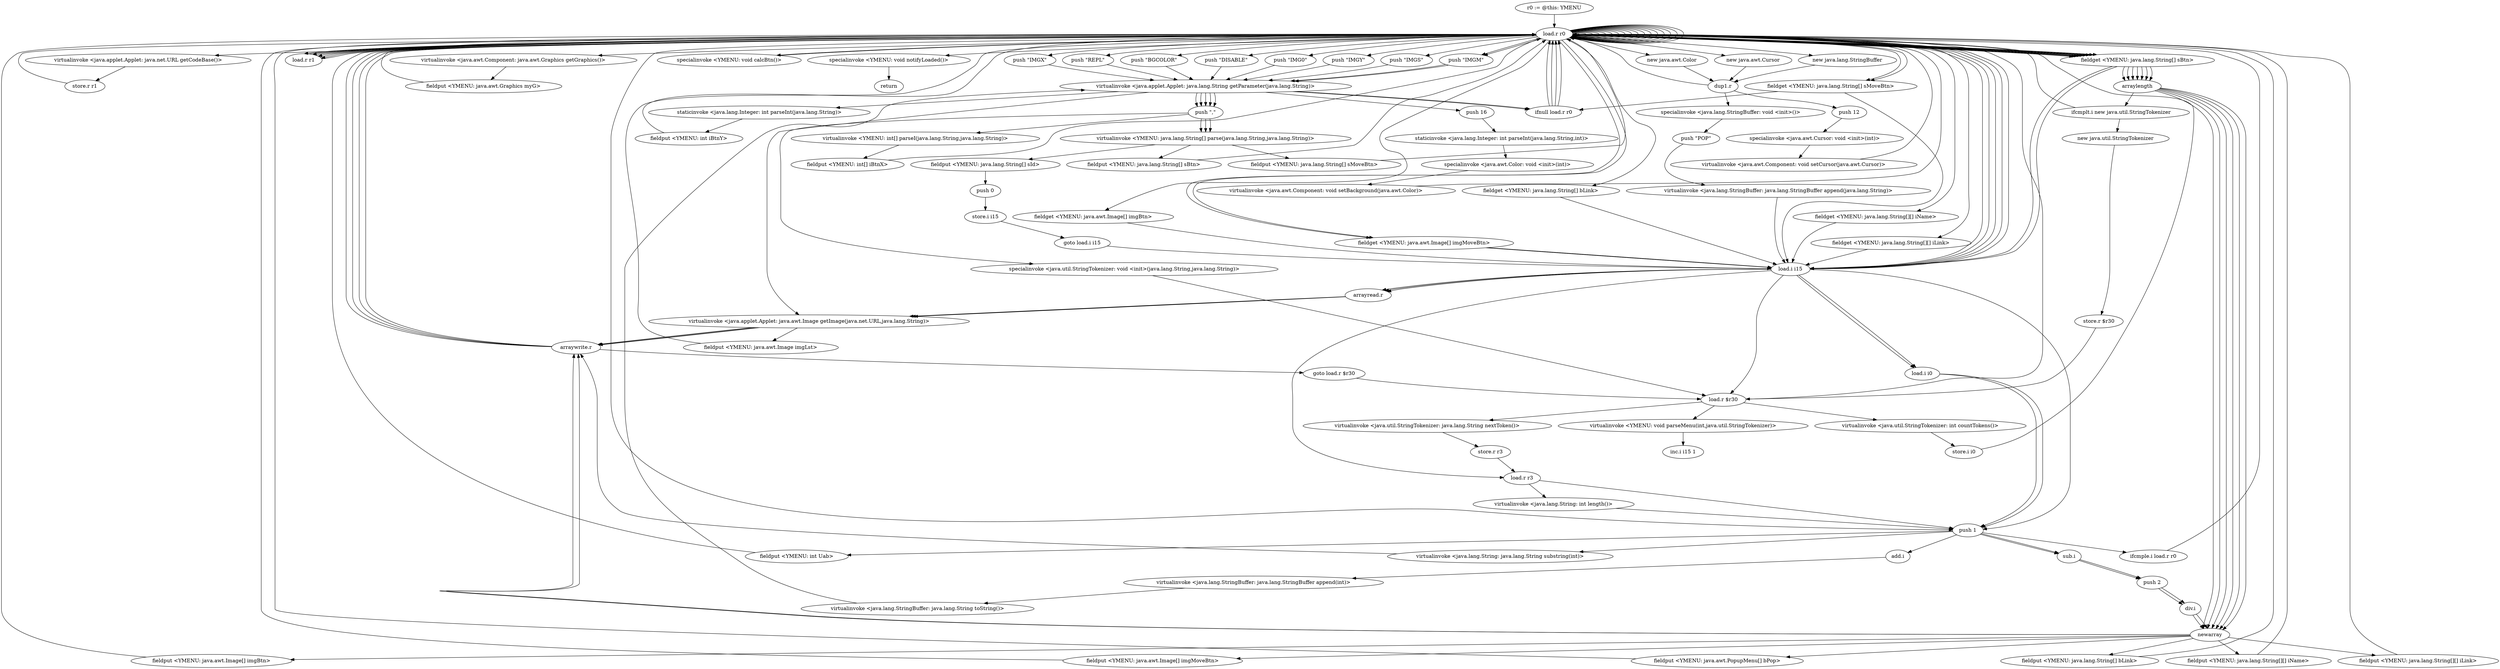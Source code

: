 digraph "" {
    "r0 := @this: YMENU"
    "load.r r0"
    "r0 := @this: YMENU"->"load.r r0";
    "virtualinvoke <java.applet.Applet: java.net.URL getCodeBase()>"
    "load.r r0"->"virtualinvoke <java.applet.Applet: java.net.URL getCodeBase()>";
    "store.r r1"
    "virtualinvoke <java.applet.Applet: java.net.URL getCodeBase()>"->"store.r r1";
    "store.r r1"->"load.r r0";
    "push \"DISABLE\""
    "load.r r0"->"push \"DISABLE\"";
    "virtualinvoke <java.applet.Applet: java.lang.String getParameter(java.lang.String)>"
    "push \"DISABLE\""->"virtualinvoke <java.applet.Applet: java.lang.String getParameter(java.lang.String)>";
    "ifnull load.r r0"
    "virtualinvoke <java.applet.Applet: java.lang.String getParameter(java.lang.String)>"->"ifnull load.r r0";
    "ifnull load.r r0"->"load.r r0";
    "push 1"
    "load.r r0"->"push 1";
    "fieldput <YMENU: int Uab>"
    "push 1"->"fieldput <YMENU: int Uab>";
    "fieldput <YMENU: int Uab>"->"load.r r0";
    "new java.awt.Color"
    "load.r r0"->"new java.awt.Color";
    "dup1.r"
    "new java.awt.Color"->"dup1.r";
    "dup1.r"->"load.r r0";
    "push \"BGCOLOR\""
    "load.r r0"->"push \"BGCOLOR\"";
    "push \"BGCOLOR\""->"virtualinvoke <java.applet.Applet: java.lang.String getParameter(java.lang.String)>";
    "push 16"
    "virtualinvoke <java.applet.Applet: java.lang.String getParameter(java.lang.String)>"->"push 16";
    "staticinvoke <java.lang.Integer: int parseInt(java.lang.String,int)>"
    "push 16"->"staticinvoke <java.lang.Integer: int parseInt(java.lang.String,int)>";
    "specialinvoke <java.awt.Color: void <init>(int)>"
    "staticinvoke <java.lang.Integer: int parseInt(java.lang.String,int)>"->"specialinvoke <java.awt.Color: void <init>(int)>";
    "virtualinvoke <java.awt.Component: void setBackground(java.awt.Color)>"
    "specialinvoke <java.awt.Color: void <init>(int)>"->"virtualinvoke <java.awt.Component: void setBackground(java.awt.Color)>";
    "virtualinvoke <java.awt.Component: void setBackground(java.awt.Color)>"->"load.r r0";
    "load.r r0"->"load.r r0";
    "load.r r1"
    "load.r r0"->"load.r r1";
    "load.r r1"->"load.r r0";
    "push \"IMG0\""
    "load.r r0"->"push \"IMG0\"";
    "push \"IMG0\""->"virtualinvoke <java.applet.Applet: java.lang.String getParameter(java.lang.String)>";
    "virtualinvoke <java.applet.Applet: java.awt.Image getImage(java.net.URL,java.lang.String)>"
    "virtualinvoke <java.applet.Applet: java.lang.String getParameter(java.lang.String)>"->"virtualinvoke <java.applet.Applet: java.awt.Image getImage(java.net.URL,java.lang.String)>";
    "fieldput <YMENU: java.awt.Image imgLst>"
    "virtualinvoke <java.applet.Applet: java.awt.Image getImage(java.net.URL,java.lang.String)>"->"fieldput <YMENU: java.awt.Image imgLst>";
    "fieldput <YMENU: java.awt.Image imgLst>"->"load.r r0";
    "load.r r0"->"load.r r0";
    "push \"IMGY\""
    "load.r r0"->"push \"IMGY\"";
    "push \"IMGY\""->"virtualinvoke <java.applet.Applet: java.lang.String getParameter(java.lang.String)>";
    "staticinvoke <java.lang.Integer: int parseInt(java.lang.String)>"
    "virtualinvoke <java.applet.Applet: java.lang.String getParameter(java.lang.String)>"->"staticinvoke <java.lang.Integer: int parseInt(java.lang.String)>";
    "fieldput <YMENU: int iBtnY>"
    "staticinvoke <java.lang.Integer: int parseInt(java.lang.String)>"->"fieldput <YMENU: int iBtnY>";
    "fieldput <YMENU: int iBtnY>"->"load.r r0";
    "load.r r0"->"load.r r0";
    "load.r r0"->"load.r r0";
    "push \"IMGS\""
    "load.r r0"->"push \"IMGS\"";
    "push \"IMGS\""->"virtualinvoke <java.applet.Applet: java.lang.String getParameter(java.lang.String)>";
    "push \",\""
    "virtualinvoke <java.applet.Applet: java.lang.String getParameter(java.lang.String)>"->"push \",\"";
    "virtualinvoke <YMENU: java.lang.String[] parse(java.lang.String,java.lang.String)>"
    "push \",\""->"virtualinvoke <YMENU: java.lang.String[] parse(java.lang.String,java.lang.String)>";
    "fieldput <YMENU: java.lang.String[] sBtn>"
    "virtualinvoke <YMENU: java.lang.String[] parse(java.lang.String,java.lang.String)>"->"fieldput <YMENU: java.lang.String[] sBtn>";
    "fieldput <YMENU: java.lang.String[] sBtn>"->"load.r r0";
    "push \"IMGM\""
    "load.r r0"->"push \"IMGM\"";
    "push \"IMGM\""->"virtualinvoke <java.applet.Applet: java.lang.String getParameter(java.lang.String)>";
    "virtualinvoke <java.applet.Applet: java.lang.String getParameter(java.lang.String)>"->"ifnull load.r r0";
    "ifnull load.r r0"->"load.r r0";
    "load.r r0"->"load.r r0";
    "load.r r0"->"load.r r0";
    "load.r r0"->"push \"IMGM\"";
    "push \"IMGM\""->"virtualinvoke <java.applet.Applet: java.lang.String getParameter(java.lang.String)>";
    "virtualinvoke <java.applet.Applet: java.lang.String getParameter(java.lang.String)>"->"push \",\"";
    "push \",\""->"virtualinvoke <YMENU: java.lang.String[] parse(java.lang.String,java.lang.String)>";
    "fieldput <YMENU: java.lang.String[] sMoveBtn>"
    "virtualinvoke <YMENU: java.lang.String[] parse(java.lang.String,java.lang.String)>"->"fieldput <YMENU: java.lang.String[] sMoveBtn>";
    "fieldput <YMENU: java.lang.String[] sMoveBtn>"->"load.r r0";
    "load.r r0"->"load.r r0";
    "load.r r0"->"load.r r0";
    "push \"IMGX\""
    "load.r r0"->"push \"IMGX\"";
    "push \"IMGX\""->"virtualinvoke <java.applet.Applet: java.lang.String getParameter(java.lang.String)>";
    "virtualinvoke <java.applet.Applet: java.lang.String getParameter(java.lang.String)>"->"push \",\"";
    "virtualinvoke <YMENU: int[] parseI(java.lang.String,java.lang.String)>"
    "push \",\""->"virtualinvoke <YMENU: int[] parseI(java.lang.String,java.lang.String)>";
    "fieldput <YMENU: int[] iBtnX>"
    "virtualinvoke <YMENU: int[] parseI(java.lang.String,java.lang.String)>"->"fieldput <YMENU: int[] iBtnX>";
    "fieldput <YMENU: int[] iBtnX>"->"load.r r0";
    "specialinvoke <YMENU: void calcBtn()>"
    "load.r r0"->"specialinvoke <YMENU: void calcBtn()>";
    "specialinvoke <YMENU: void calcBtn()>"->"load.r r0";
    "load.r r0"->"load.r r0";
    "fieldget <YMENU: java.lang.String[] sBtn>"
    "load.r r0"->"fieldget <YMENU: java.lang.String[] sBtn>";
    "arraylength"
    "fieldget <YMENU: java.lang.String[] sBtn>"->"arraylength";
    "newarray"
    "arraylength"->"newarray";
    "fieldput <YMENU: java.awt.Image[] imgBtn>"
    "newarray"->"fieldput <YMENU: java.awt.Image[] imgBtn>";
    "fieldput <YMENU: java.awt.Image[] imgBtn>"->"load.r r0";
    "load.r r0"->"load.r r0";
    "load.r r0"->"fieldget <YMENU: java.lang.String[] sBtn>";
    "fieldget <YMENU: java.lang.String[] sBtn>"->"arraylength";
    "arraylength"->"newarray";
    "fieldput <YMENU: java.awt.Image[] imgMoveBtn>"
    "newarray"->"fieldput <YMENU: java.awt.Image[] imgMoveBtn>";
    "fieldput <YMENU: java.awt.Image[] imgMoveBtn>"->"load.r r0";
    "load.r r0"->"load.r r0";
    "load.r r0"->"fieldget <YMENU: java.lang.String[] sBtn>";
    "fieldget <YMENU: java.lang.String[] sBtn>"->"arraylength";
    "arraylength"->"newarray";
    "fieldput <YMENU: java.awt.PopupMenu[] bPop>"
    "newarray"->"fieldput <YMENU: java.awt.PopupMenu[] bPop>";
    "fieldput <YMENU: java.awt.PopupMenu[] bPop>"->"load.r r0";
    "load.r r0"->"load.r r0";
    "load.r r0"->"fieldget <YMENU: java.lang.String[] sBtn>";
    "fieldget <YMENU: java.lang.String[] sBtn>"->"arraylength";
    "arraylength"->"newarray";
    "fieldput <YMENU: java.lang.String[] bLink>"
    "newarray"->"fieldput <YMENU: java.lang.String[] bLink>";
    "fieldput <YMENU: java.lang.String[] bLink>"->"load.r r0";
    "load.r r0"->"load.r r0";
    "load.r r0"->"fieldget <YMENU: java.lang.String[] sBtn>";
    "fieldget <YMENU: java.lang.String[] sBtn>"->"arraylength";
    "arraylength"->"newarray";
    "fieldput <YMENU: java.lang.String[][] iName>"
    "newarray"->"fieldput <YMENU: java.lang.String[][] iName>";
    "fieldput <YMENU: java.lang.String[][] iName>"->"load.r r0";
    "load.r r0"->"load.r r0";
    "load.r r0"->"fieldget <YMENU: java.lang.String[] sBtn>";
    "fieldget <YMENU: java.lang.String[] sBtn>"->"arraylength";
    "arraylength"->"newarray";
    "fieldput <YMENU: java.lang.String[][] iLink>"
    "newarray"->"fieldput <YMENU: java.lang.String[][] iLink>";
    "fieldput <YMENU: java.lang.String[][] iLink>"->"load.r r0";
    "load.r r0"->"load.r r0";
    "virtualinvoke <java.awt.Component: java.awt.Graphics getGraphics()>"
    "load.r r0"->"virtualinvoke <java.awt.Component: java.awt.Graphics getGraphics()>";
    "fieldput <YMENU: java.awt.Graphics myG>"
    "virtualinvoke <java.awt.Component: java.awt.Graphics getGraphics()>"->"fieldput <YMENU: java.awt.Graphics myG>";
    "fieldput <YMENU: java.awt.Graphics myG>"->"load.r r0";
    "load.r r0"->"load.r r0";
    "load.r r0"->"load.r r0";
    "push \"REPL\""
    "load.r r0"->"push \"REPL\"";
    "push \"REPL\""->"virtualinvoke <java.applet.Applet: java.lang.String getParameter(java.lang.String)>";
    "virtualinvoke <java.applet.Applet: java.lang.String getParameter(java.lang.String)>"->"push \",\"";
    "push \",\""->"virtualinvoke <YMENU: java.lang.String[] parse(java.lang.String,java.lang.String)>";
    "fieldput <YMENU: java.lang.String[] sId>"
    "virtualinvoke <YMENU: java.lang.String[] parse(java.lang.String,java.lang.String)>"->"fieldput <YMENU: java.lang.String[] sId>";
    "push 0"
    "fieldput <YMENU: java.lang.String[] sId>"->"push 0";
    "store.i i15"
    "push 0"->"store.i i15";
    "goto load.i i15"
    "store.i i15"->"goto load.i i15";
    "load.i i15"
    "goto load.i i15"->"load.i i15";
    "load.i i15"->"load.r r0";
    "load.r r0"->"fieldget <YMENU: java.lang.String[] sBtn>";
    "fieldget <YMENU: java.lang.String[] sBtn>"->"arraylength";
    "ifcmplt.i new java.util.StringTokenizer"
    "arraylength"->"ifcmplt.i new java.util.StringTokenizer";
    "ifcmplt.i new java.util.StringTokenizer"->"load.r r0";
    "new java.awt.Cursor"
    "load.r r0"->"new java.awt.Cursor";
    "new java.awt.Cursor"->"dup1.r";
    "push 12"
    "dup1.r"->"push 12";
    "specialinvoke <java.awt.Cursor: void <init>(int)>"
    "push 12"->"specialinvoke <java.awt.Cursor: void <init>(int)>";
    "virtualinvoke <java.awt.Component: void setCursor(java.awt.Cursor)>"
    "specialinvoke <java.awt.Cursor: void <init>(int)>"->"virtualinvoke <java.awt.Component: void setCursor(java.awt.Cursor)>";
    "virtualinvoke <java.awt.Component: void setCursor(java.awt.Cursor)>"->"load.r r0";
    "specialinvoke <YMENU: void notifyLoaded()>"
    "load.r r0"->"specialinvoke <YMENU: void notifyLoaded()>";
    "return"
    "specialinvoke <YMENU: void notifyLoaded()>"->"return";
    "new java.util.StringTokenizer"
    "ifcmplt.i new java.util.StringTokenizer"->"new java.util.StringTokenizer";
    "store.r $r30"
    "new java.util.StringTokenizer"->"store.r $r30";
    "load.r $r30"
    "store.r $r30"->"load.r $r30";
    "load.r $r30"->"load.r r0";
    "new java.lang.StringBuffer"
    "load.r r0"->"new java.lang.StringBuffer";
    "new java.lang.StringBuffer"->"dup1.r";
    "specialinvoke <java.lang.StringBuffer: void <init>()>"
    "dup1.r"->"specialinvoke <java.lang.StringBuffer: void <init>()>";
    "push \"POP\""
    "specialinvoke <java.lang.StringBuffer: void <init>()>"->"push \"POP\"";
    "virtualinvoke <java.lang.StringBuffer: java.lang.StringBuffer append(java.lang.String)>"
    "push \"POP\""->"virtualinvoke <java.lang.StringBuffer: java.lang.StringBuffer append(java.lang.String)>";
    "virtualinvoke <java.lang.StringBuffer: java.lang.StringBuffer append(java.lang.String)>"->"load.i i15";
    "load.i i15"->"push 1";
    "add.i"
    "push 1"->"add.i";
    "virtualinvoke <java.lang.StringBuffer: java.lang.StringBuffer append(int)>"
    "add.i"->"virtualinvoke <java.lang.StringBuffer: java.lang.StringBuffer append(int)>";
    "virtualinvoke <java.lang.StringBuffer: java.lang.String toString()>"
    "virtualinvoke <java.lang.StringBuffer: java.lang.StringBuffer append(int)>"->"virtualinvoke <java.lang.StringBuffer: java.lang.String toString()>";
    "virtualinvoke <java.lang.StringBuffer: java.lang.String toString()>"->"virtualinvoke <java.applet.Applet: java.lang.String getParameter(java.lang.String)>";
    "virtualinvoke <java.applet.Applet: java.lang.String getParameter(java.lang.String)>"->"push \",\"";
    "specialinvoke <java.util.StringTokenizer: void <init>(java.lang.String,java.lang.String)>"
    "push \",\""->"specialinvoke <java.util.StringTokenizer: void <init>(java.lang.String,java.lang.String)>";
    "specialinvoke <java.util.StringTokenizer: void <init>(java.lang.String,java.lang.String)>"->"load.r $r30";
    "virtualinvoke <java.util.StringTokenizer: int countTokens()>"
    "load.r $r30"->"virtualinvoke <java.util.StringTokenizer: int countTokens()>";
    "store.i i0"
    "virtualinvoke <java.util.StringTokenizer: int countTokens()>"->"store.i i0";
    "store.i i0"->"load.r r0";
    "fieldget <YMENU: java.awt.Image[] imgBtn>"
    "load.r r0"->"fieldget <YMENU: java.awt.Image[] imgBtn>";
    "fieldget <YMENU: java.awt.Image[] imgBtn>"->"load.i i15";
    "load.i i15"->"load.r r0";
    "load.r r0"->"load.r r1";
    "load.r r1"->"load.r r0";
    "load.r r0"->"fieldget <YMENU: java.lang.String[] sBtn>";
    "fieldget <YMENU: java.lang.String[] sBtn>"->"load.i i15";
    "arrayread.r"
    "load.i i15"->"arrayread.r";
    "arrayread.r"->"virtualinvoke <java.applet.Applet: java.awt.Image getImage(java.net.URL,java.lang.String)>";
    "arraywrite.r"
    "virtualinvoke <java.applet.Applet: java.awt.Image getImage(java.net.URL,java.lang.String)>"->"arraywrite.r";
    "arraywrite.r"->"load.r r0";
    "fieldget <YMENU: java.lang.String[] sMoveBtn>"
    "load.r r0"->"fieldget <YMENU: java.lang.String[] sMoveBtn>";
    "fieldget <YMENU: java.lang.String[] sMoveBtn>"->"ifnull load.r r0";
    "ifnull load.r r0"->"load.r r0";
    "fieldget <YMENU: java.awt.Image[] imgMoveBtn>"
    "load.r r0"->"fieldget <YMENU: java.awt.Image[] imgMoveBtn>";
    "fieldget <YMENU: java.awt.Image[] imgMoveBtn>"->"load.i i15";
    "load.i i15"->"load.r r0";
    "load.r r0"->"load.r r1";
    "load.r r1"->"load.r r0";
    "load.r r0"->"fieldget <YMENU: java.lang.String[] sMoveBtn>";
    "fieldget <YMENU: java.lang.String[] sMoveBtn>"->"load.i i15";
    "load.i i15"->"arrayread.r";
    "arrayread.r"->"virtualinvoke <java.applet.Applet: java.awt.Image getImage(java.net.URL,java.lang.String)>";
    "virtualinvoke <java.applet.Applet: java.awt.Image getImage(java.net.URL,java.lang.String)>"->"arraywrite.r";
    "goto load.r $r30"
    "arraywrite.r"->"goto load.r $r30";
    "goto load.r $r30"->"load.r $r30";
    "virtualinvoke <java.util.StringTokenizer: java.lang.String nextToken()>"
    "load.r $r30"->"virtualinvoke <java.util.StringTokenizer: java.lang.String nextToken()>";
    "store.r r3"
    "virtualinvoke <java.util.StringTokenizer: java.lang.String nextToken()>"->"store.r r3";
    "load.r r3"
    "store.r r3"->"load.r r3";
    "virtualinvoke <java.lang.String: int length()>"
    "load.r r3"->"virtualinvoke <java.lang.String: int length()>";
    "virtualinvoke <java.lang.String: int length()>"->"push 1";
    "ifcmple.i load.r r0"
    "push 1"->"ifcmple.i load.r r0";
    "ifcmple.i load.r r0"->"load.r r0";
    "fieldget <YMENU: java.lang.String[] bLink>"
    "load.r r0"->"fieldget <YMENU: java.lang.String[] bLink>";
    "fieldget <YMENU: java.lang.String[] bLink>"->"load.i i15";
    "load.i i15"->"load.r r3";
    "load.r r3"->"push 1";
    "virtualinvoke <java.lang.String: java.lang.String substring(int)>"
    "push 1"->"virtualinvoke <java.lang.String: java.lang.String substring(int)>";
    "virtualinvoke <java.lang.String: java.lang.String substring(int)>"->"arraywrite.r";
    "arraywrite.r"->"load.r r0";
    "fieldget <YMENU: java.lang.String[][] iName>"
    "load.r r0"->"fieldget <YMENU: java.lang.String[][] iName>";
    "fieldget <YMENU: java.lang.String[][] iName>"->"load.i i15";
    "load.i i0"
    "load.i i15"->"load.i i0";
    "load.i i0"->"push 1";
    "sub.i"
    "push 1"->"sub.i";
    "push 2"
    "sub.i"->"push 2";
    "div.i"
    "push 2"->"div.i";
    "div.i"->"newarray";
    "newarray"->"arraywrite.r";
    "arraywrite.r"->"load.r r0";
    "fieldget <YMENU: java.lang.String[][] iLink>"
    "load.r r0"->"fieldget <YMENU: java.lang.String[][] iLink>";
    "fieldget <YMENU: java.lang.String[][] iLink>"->"load.i i15";
    "load.i i15"->"load.i i0";
    "load.i i0"->"push 1";
    "push 1"->"sub.i";
    "sub.i"->"push 2";
    "push 2"->"div.i";
    "div.i"->"newarray";
    "newarray"->"arraywrite.r";
    "arraywrite.r"->"load.r r0";
    "load.r r0"->"load.i i15";
    "load.i i15"->"load.r $r30";
    "virtualinvoke <YMENU: void parseMenu(int,java.util.StringTokenizer)>"
    "load.r $r30"->"virtualinvoke <YMENU: void parseMenu(int,java.util.StringTokenizer)>";
    "inc.i i15 1"
    "virtualinvoke <YMENU: void parseMenu(int,java.util.StringTokenizer)>"->"inc.i i15 1";
    "ifnull load.r r0"->"load.r r0";
    "load.r r0"->"fieldget <YMENU: java.awt.Image[] imgMoveBtn>";
    "fieldget <YMENU: java.awt.Image[] imgMoveBtn>"->"load.i i15";
    "load.i i15"->"load.r r0";
    "load.r r0"->"load.r r1";
    "load.r r1"->"load.r r0";
    "load.r r0"->"fieldget <YMENU: java.lang.String[] sBtn>";
    "fieldget <YMENU: java.lang.String[] sBtn>"->"load.i i15";
    "load.i i15"->"arrayread.r";
    "arrayread.r"->"virtualinvoke <java.applet.Applet: java.awt.Image getImage(java.net.URL,java.lang.String)>";
    "virtualinvoke <java.applet.Applet: java.awt.Image getImage(java.net.URL,java.lang.String)>"->"arraywrite.r";
}
